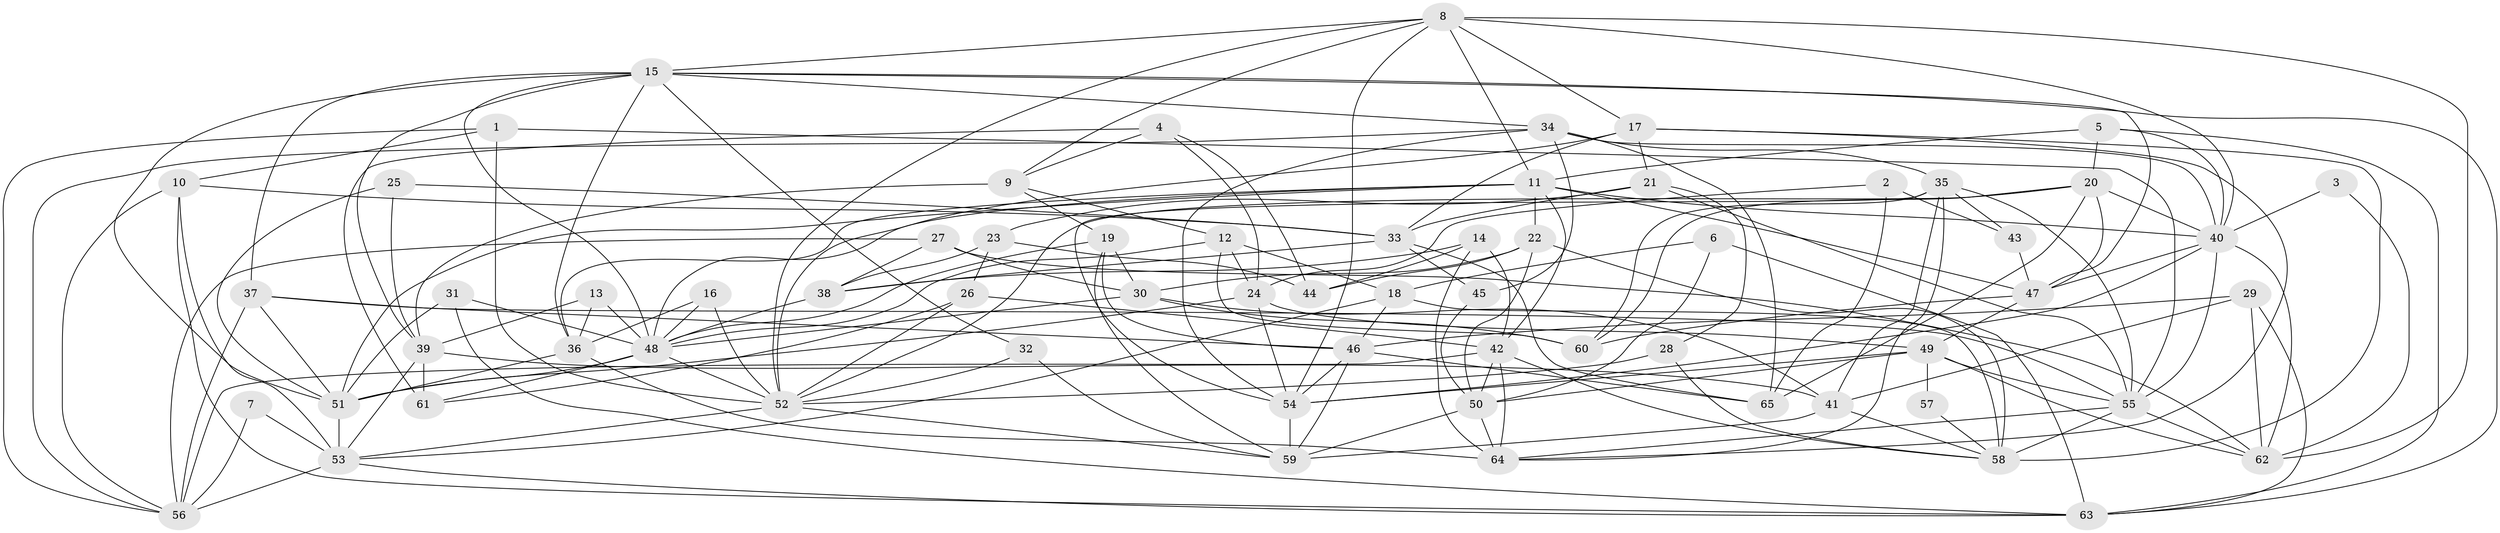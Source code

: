 // original degree distribution, {5: 0.2230769230769231, 4: 0.27692307692307694, 6: 0.06923076923076923, 2: 0.14615384615384616, 3: 0.23846153846153847, 7: 0.023076923076923078, 9: 0.007692307692307693, 8: 0.015384615384615385}
// Generated by graph-tools (version 1.1) at 2025/26/03/09/25 03:26:10]
// undirected, 65 vertices, 184 edges
graph export_dot {
graph [start="1"]
  node [color=gray90,style=filled];
  1;
  2;
  3;
  4;
  5;
  6;
  7;
  8;
  9;
  10;
  11;
  12;
  13;
  14;
  15;
  16;
  17;
  18;
  19;
  20;
  21;
  22;
  23;
  24;
  25;
  26;
  27;
  28;
  29;
  30;
  31;
  32;
  33;
  34;
  35;
  36;
  37;
  38;
  39;
  40;
  41;
  42;
  43;
  44;
  45;
  46;
  47;
  48;
  49;
  50;
  51;
  52;
  53;
  54;
  55;
  56;
  57;
  58;
  59;
  60;
  61;
  62;
  63;
  64;
  65;
  1 -- 10 [weight=1.0];
  1 -- 52 [weight=1.0];
  1 -- 55 [weight=1.0];
  1 -- 56 [weight=1.0];
  2 -- 24 [weight=1.0];
  2 -- 43 [weight=1.0];
  2 -- 65 [weight=1.0];
  3 -- 40 [weight=1.0];
  3 -- 62 [weight=1.0];
  4 -- 9 [weight=1.0];
  4 -- 24 [weight=1.0];
  4 -- 44 [weight=1.0];
  4 -- 61 [weight=1.0];
  5 -- 11 [weight=1.0];
  5 -- 20 [weight=1.0];
  5 -- 40 [weight=1.0];
  5 -- 63 [weight=1.0];
  6 -- 18 [weight=1.0];
  6 -- 50 [weight=1.0];
  6 -- 63 [weight=1.0];
  7 -- 53 [weight=1.0];
  7 -- 56 [weight=1.0];
  8 -- 9 [weight=1.0];
  8 -- 11 [weight=1.0];
  8 -- 15 [weight=1.0];
  8 -- 17 [weight=1.0];
  8 -- 40 [weight=1.0];
  8 -- 52 [weight=1.0];
  8 -- 54 [weight=1.0];
  8 -- 62 [weight=1.0];
  9 -- 12 [weight=1.0];
  9 -- 19 [weight=1.0];
  9 -- 39 [weight=1.0];
  10 -- 33 [weight=1.0];
  10 -- 53 [weight=1.0];
  10 -- 56 [weight=1.0];
  10 -- 63 [weight=1.0];
  11 -- 22 [weight=1.0];
  11 -- 36 [weight=1.0];
  11 -- 40 [weight=1.0];
  11 -- 42 [weight=1.0];
  11 -- 47 [weight=1.0];
  11 -- 48 [weight=1.0];
  11 -- 51 [weight=1.0];
  12 -- 18 [weight=1.0];
  12 -- 24 [weight=1.0];
  12 -- 48 [weight=1.0];
  12 -- 60 [weight=1.0];
  13 -- 36 [weight=1.0];
  13 -- 39 [weight=1.0];
  13 -- 48 [weight=1.0];
  14 -- 38 [weight=1.0];
  14 -- 42 [weight=1.0];
  14 -- 44 [weight=1.0];
  14 -- 64 [weight=1.0];
  15 -- 32 [weight=1.0];
  15 -- 34 [weight=1.0];
  15 -- 36 [weight=1.0];
  15 -- 37 [weight=1.0];
  15 -- 39 [weight=1.0];
  15 -- 47 [weight=1.0];
  15 -- 48 [weight=1.0];
  15 -- 51 [weight=1.0];
  15 -- 63 [weight=1.0];
  16 -- 36 [weight=1.0];
  16 -- 48 [weight=1.0];
  16 -- 52 [weight=1.0];
  17 -- 21 [weight=1.0];
  17 -- 33 [weight=1.0];
  17 -- 52 [weight=1.0];
  17 -- 58 [weight=1.0];
  17 -- 64 [weight=1.0];
  18 -- 46 [weight=1.0];
  18 -- 53 [weight=1.0];
  18 -- 58 [weight=1.0];
  19 -- 30 [weight=1.0];
  19 -- 46 [weight=1.0];
  19 -- 48 [weight=1.0];
  19 -- 59 [weight=1.0];
  20 -- 40 [weight=1.0];
  20 -- 47 [weight=1.0];
  20 -- 52 [weight=1.0];
  20 -- 60 [weight=1.0];
  20 -- 65 [weight=1.0];
  21 -- 23 [weight=1.0];
  21 -- 28 [weight=1.0];
  21 -- 33 [weight=1.0];
  21 -- 55 [weight=1.0];
  22 -- 30 [weight=1.0];
  22 -- 44 [weight=1.0];
  22 -- 50 [weight=1.0];
  22 -- 58 [weight=2.0];
  23 -- 26 [weight=1.0];
  23 -- 38 [weight=1.0];
  23 -- 44 [weight=1.0];
  24 -- 49 [weight=1.0];
  24 -- 51 [weight=1.0];
  24 -- 54 [weight=1.0];
  25 -- 33 [weight=1.0];
  25 -- 39 [weight=1.0];
  25 -- 51 [weight=1.0];
  26 -- 42 [weight=1.0];
  26 -- 52 [weight=1.0];
  26 -- 61 [weight=2.0];
  27 -- 30 [weight=1.0];
  27 -- 38 [weight=1.0];
  27 -- 56 [weight=1.0];
  27 -- 62 [weight=1.0];
  28 -- 52 [weight=1.0];
  28 -- 58 [weight=1.0];
  29 -- 41 [weight=1.0];
  29 -- 46 [weight=1.0];
  29 -- 62 [weight=1.0];
  29 -- 63 [weight=1.0];
  30 -- 41 [weight=1.0];
  30 -- 48 [weight=2.0];
  30 -- 60 [weight=2.0];
  31 -- 48 [weight=1.0];
  31 -- 51 [weight=1.0];
  31 -- 63 [weight=1.0];
  32 -- 52 [weight=1.0];
  32 -- 59 [weight=1.0];
  33 -- 38 [weight=1.0];
  33 -- 45 [weight=2.0];
  33 -- 65 [weight=1.0];
  34 -- 35 [weight=1.0];
  34 -- 40 [weight=1.0];
  34 -- 45 [weight=1.0];
  34 -- 54 [weight=2.0];
  34 -- 56 [weight=1.0];
  34 -- 65 [weight=1.0];
  35 -- 41 [weight=1.0];
  35 -- 43 [weight=1.0];
  35 -- 54 [weight=1.0];
  35 -- 55 [weight=1.0];
  35 -- 60 [weight=1.0];
  35 -- 64 [weight=1.0];
  36 -- 51 [weight=1.0];
  36 -- 64 [weight=1.0];
  37 -- 46 [weight=1.0];
  37 -- 51 [weight=1.0];
  37 -- 55 [weight=1.0];
  37 -- 56 [weight=1.0];
  38 -- 48 [weight=1.0];
  39 -- 41 [weight=1.0];
  39 -- 53 [weight=1.0];
  39 -- 61 [weight=1.0];
  40 -- 47 [weight=1.0];
  40 -- 54 [weight=1.0];
  40 -- 55 [weight=1.0];
  40 -- 62 [weight=1.0];
  41 -- 58 [weight=1.0];
  41 -- 59 [weight=1.0];
  42 -- 50 [weight=1.0];
  42 -- 56 [weight=1.0];
  42 -- 58 [weight=1.0];
  42 -- 64 [weight=1.0];
  43 -- 47 [weight=1.0];
  45 -- 50 [weight=1.0];
  46 -- 54 [weight=1.0];
  46 -- 59 [weight=1.0];
  46 -- 65 [weight=1.0];
  47 -- 49 [weight=1.0];
  47 -- 60 [weight=1.0];
  48 -- 51 [weight=2.0];
  48 -- 52 [weight=1.0];
  48 -- 61 [weight=1.0];
  49 -- 50 [weight=1.0];
  49 -- 54 [weight=1.0];
  49 -- 55 [weight=1.0];
  49 -- 57 [weight=1.0];
  49 -- 62 [weight=1.0];
  50 -- 59 [weight=1.0];
  50 -- 64 [weight=2.0];
  51 -- 53 [weight=1.0];
  52 -- 53 [weight=1.0];
  52 -- 59 [weight=1.0];
  53 -- 56 [weight=2.0];
  53 -- 63 [weight=1.0];
  54 -- 59 [weight=1.0];
  55 -- 58 [weight=1.0];
  55 -- 62 [weight=1.0];
  55 -- 64 [weight=1.0];
  57 -- 58 [weight=1.0];
}
